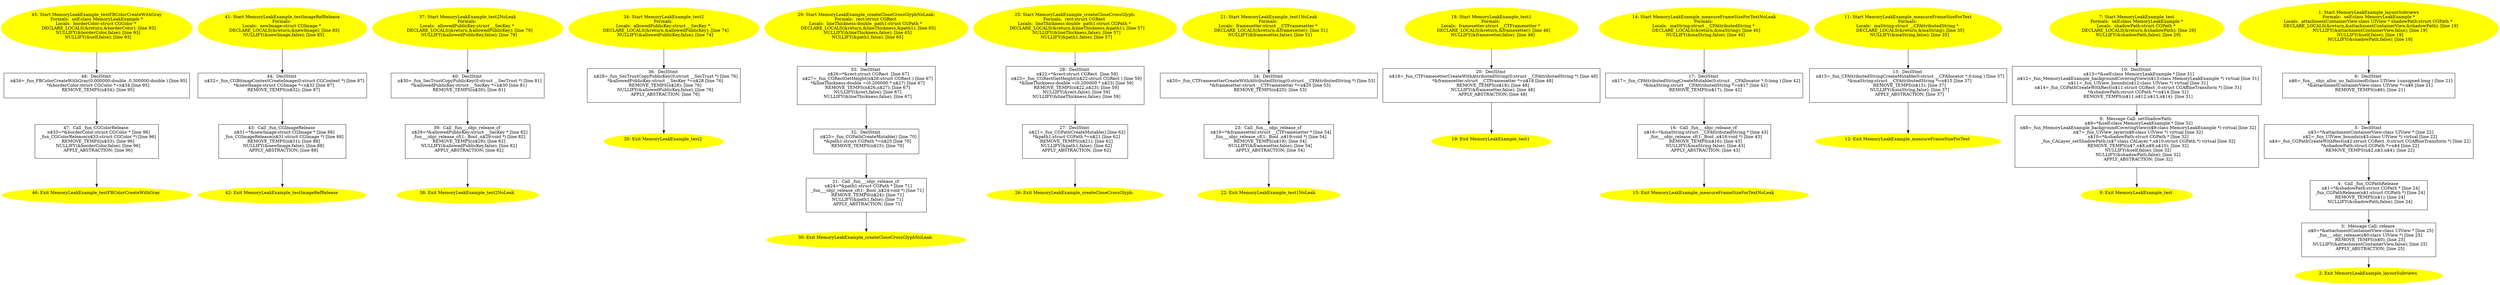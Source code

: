 digraph iCFG {
48 [label="48:  DeclStmt \n   n$34=_fun_FBColorCreateWithGray(0.000000:double ,0.300000:double ) [line 95]\n  *&borderColor:struct CGColor *=n$34 [line 95]\n  REMOVE_TEMPS(n$34); [line 95]\n " shape="box"]
	

	 48 -> 47 ;
47 [label="47:  Call _fun_CGColorRelease \n   n$33=*&borderColor:struct CGColor * [line 96]\n  _fun_CGColorRelease(n$33:struct CGColor *) [line 96]\n  REMOVE_TEMPS(n$33); [line 96]\n  NULLIFY(&borderColor,false); [line 96]\n  APPLY_ABSTRACTION; [line 96]\n " shape="box"]
	

	 47 -> 46 ;
46 [label="46: Exit MemoryLeakExample_testFBColorCreateWithGray \n  " color=yellow style=filled]
	

45 [label="45: Start MemoryLeakExample_testFBColorCreateWithGray\nFormals:  self:class MemoryLeakExample *\nLocals:  borderColor:struct CGColor * \n   DECLARE_LOCALS(&return,&borderColor); [line 93]\n  NULLIFY(&borderColor,false); [line 93]\n  NULLIFY(&self,false); [line 93]\n " color=yellow style=filled]
	

	 45 -> 48 ;
44 [label="44:  DeclStmt \n   n$32=_fun_CGBitmapContextCreateImage(0:struct CGContext *) [line 87]\n  *&newImage:struct CGImage *=n$32 [line 87]\n  REMOVE_TEMPS(n$32); [line 87]\n " shape="box"]
	

	 44 -> 43 ;
43 [label="43:  Call _fun_CGImageRelease \n   n$31=*&newImage:struct CGImage * [line 88]\n  _fun_CGImageRelease(n$31:struct CGImage *) [line 88]\n  REMOVE_TEMPS(n$31); [line 88]\n  NULLIFY(&newImage,false); [line 88]\n  APPLY_ABSTRACTION; [line 88]\n " shape="box"]
	

	 43 -> 42 ;
42 [label="42: Exit MemoryLeakExample_testImageRefRelease \n  " color=yellow style=filled]
	

41 [label="41: Start MemoryLeakExample_testImageRefRelease\nFormals: \nLocals:  newImage:struct CGImage * \n   DECLARE_LOCALS(&return,&newImage); [line 85]\n  NULLIFY(&newImage,false); [line 85]\n " color=yellow style=filled]
	

	 41 -> 44 ;
40 [label="40:  DeclStmt \n   n$30=_fun_SecTrustCopyPublicKey(0:struct __SecTrust *) [line 81]\n  *&allowedPublicKey:struct __SecKey *=n$30 [line 81]\n  REMOVE_TEMPS(n$30); [line 81]\n " shape="box"]
	

	 40 -> 39 ;
39 [label="39:  Call _fun___objc_release_cf \n   n$29=*&allowedPublicKey:struct __SecKey * [line 82]\n  _fun___objc_release_cf(1:_Bool ,n$29:void *) [line 82]\n  REMOVE_TEMPS(n$29); [line 82]\n  NULLIFY(&allowedPublicKey,false); [line 82]\n  APPLY_ABSTRACTION; [line 82]\n " shape="box"]
	

	 39 -> 38 ;
38 [label="38: Exit MemoryLeakExample_test2NoLeak \n  " color=yellow style=filled]
	

37 [label="37: Start MemoryLeakExample_test2NoLeak\nFormals: \nLocals:  allowedPublicKey:struct __SecKey * \n   DECLARE_LOCALS(&return,&allowedPublicKey); [line 79]\n  NULLIFY(&allowedPublicKey,false); [line 79]\n " color=yellow style=filled]
	

	 37 -> 40 ;
36 [label="36:  DeclStmt \n   n$28=_fun_SecTrustCopyPublicKey(0:struct __SecTrust *) [line 76]\n  *&allowedPublicKey:struct __SecKey *=n$28 [line 76]\n  REMOVE_TEMPS(n$28); [line 76]\n  NULLIFY(&allowedPublicKey,false); [line 76]\n  APPLY_ABSTRACTION; [line 76]\n " shape="box"]
	

	 36 -> 35 ;
35 [label="35: Exit MemoryLeakExample_test2 \n  " color=yellow style=filled]
	

34 [label="34: Start MemoryLeakExample_test2\nFormals: \nLocals:  allowedPublicKey:struct __SecKey * \n   DECLARE_LOCALS(&return,&allowedPublicKey); [line 74]\n  NULLIFY(&allowedPublicKey,false); [line 74]\n " color=yellow style=filled]
	

	 34 -> 36 ;
33 [label="33:  DeclStmt \n   n$26=*&rect:struct CGRect  [line 67]\n  n$27=_fun_CGRectGetHeight(n$26:struct CGRect ) [line 67]\n  *&lineThickness:double =(0.200000 * n$27) [line 67]\n  REMOVE_TEMPS(n$26,n$27); [line 67]\n  NULLIFY(&rect,false); [line 67]\n  NULLIFY(&lineThickness,false); [line 67]\n " shape="box"]
	

	 33 -> 32 ;
32 [label="32:  DeclStmt \n   n$25=_fun_CGPathCreateMutable() [line 70]\n  *&path1:struct CGPath *=n$25 [line 70]\n  REMOVE_TEMPS(n$25); [line 70]\n " shape="box"]
	

	 32 -> 31 ;
31 [label="31:  Call _fun___objc_release_cf \n   n$24=*&path1:struct CGPath * [line 71]\n  _fun___objc_release_cf(1:_Bool ,n$24:void *) [line 71]\n  REMOVE_TEMPS(n$24); [line 71]\n  NULLIFY(&path1,false); [line 71]\n  APPLY_ABSTRACTION; [line 71]\n " shape="box"]
	

	 31 -> 30 ;
30 [label="30: Exit MemoryLeakExample_createCloseCrossGlyphNoLeak: \n  " color=yellow style=filled]
	

29 [label="29: Start MemoryLeakExample_createCloseCrossGlyphNoLeak:\nFormals:  rect:struct CGRect \nLocals:  lineThickness:double  path1:struct CGPath * \n   DECLARE_LOCALS(&return,&lineThickness,&path1); [line 65]\n  NULLIFY(&lineThickness,false); [line 65]\n  NULLIFY(&path1,false); [line 65]\n " color=yellow style=filled]
	

	 29 -> 33 ;
28 [label="28:  DeclStmt \n   n$22=*&rect:struct CGRect  [line 59]\n  n$23=_fun_CGRectGetHeight(n$22:struct CGRect ) [line 59]\n  *&lineThickness:double =(0.200000 * n$23) [line 59]\n  REMOVE_TEMPS(n$22,n$23); [line 59]\n  NULLIFY(&rect,false); [line 59]\n  NULLIFY(&lineThickness,false); [line 59]\n " shape="box"]
	

	 28 -> 27 ;
27 [label="27:  DeclStmt \n   n$21=_fun_CGPathCreateMutable() [line 62]\n  *&path1:struct CGPath *=n$21 [line 62]\n  REMOVE_TEMPS(n$21); [line 62]\n  NULLIFY(&path1,false); [line 62]\n  APPLY_ABSTRACTION; [line 62]\n " shape="box"]
	

	 27 -> 26 ;
26 [label="26: Exit MemoryLeakExample_createCloseCrossGlyph: \n  " color=yellow style=filled]
	

25 [label="25: Start MemoryLeakExample_createCloseCrossGlyph:\nFormals:  rect:struct CGRect \nLocals:  lineThickness:double  path1:struct CGPath * \n   DECLARE_LOCALS(&return,&lineThickness,&path1); [line 57]\n  NULLIFY(&lineThickness,false); [line 57]\n  NULLIFY(&path1,false); [line 57]\n " color=yellow style=filled]
	

	 25 -> 28 ;
24 [label="24:  DeclStmt \n   n$20=_fun_CTFramesetterCreateWithAttributedString(0:struct __CFAttributedString *) [line 53]\n  *&framesetter:struct __CTFramesetter *=n$20 [line 53]\n  REMOVE_TEMPS(n$20); [line 53]\n " shape="box"]
	

	 24 -> 23 ;
23 [label="23:  Call _fun___objc_release_cf \n   n$19=*&framesetter:struct __CTFramesetter * [line 54]\n  _fun___objc_release_cf(1:_Bool ,n$19:void *) [line 54]\n  REMOVE_TEMPS(n$19); [line 54]\n  NULLIFY(&framesetter,false); [line 54]\n  APPLY_ABSTRACTION; [line 54]\n " shape="box"]
	

	 23 -> 22 ;
22 [label="22: Exit MemoryLeakExample_test1NoLeak \n  " color=yellow style=filled]
	

21 [label="21: Start MemoryLeakExample_test1NoLeak\nFormals: \nLocals:  framesetter:struct __CTFramesetter * \n   DECLARE_LOCALS(&return,&framesetter); [line 51]\n  NULLIFY(&framesetter,false); [line 51]\n " color=yellow style=filled]
	

	 21 -> 24 ;
20 [label="20:  DeclStmt \n   n$18=_fun_CTFramesetterCreateWithAttributedString(0:struct __CFAttributedString *) [line 48]\n  *&framesetter:struct __CTFramesetter *=n$18 [line 48]\n  REMOVE_TEMPS(n$18); [line 48]\n  NULLIFY(&framesetter,false); [line 48]\n  APPLY_ABSTRACTION; [line 48]\n " shape="box"]
	

	 20 -> 19 ;
19 [label="19: Exit MemoryLeakExample_test1 \n  " color=yellow style=filled]
	

18 [label="18: Start MemoryLeakExample_test1\nFormals: \nLocals:  framesetter:struct __CTFramesetter * \n   DECLARE_LOCALS(&return,&framesetter); [line 46]\n  NULLIFY(&framesetter,false); [line 46]\n " color=yellow style=filled]
	

	 18 -> 20 ;
17 [label="17:  DeclStmt \n   n$17=_fun_CFAttributedStringCreateMutable(0:struct __CFAllocator *,0:long ) [line 42]\n  *&maString:struct __CFAttributedString *=n$17 [line 42]\n  REMOVE_TEMPS(n$17); [line 42]\n " shape="box"]
	

	 17 -> 16 ;
16 [label="16:  Call _fun___objc_release_cf \n   n$16=*&maString:struct __CFAttributedString * [line 43]\n  _fun___objc_release_cf(1:_Bool ,n$16:void *) [line 43]\n  REMOVE_TEMPS(n$16); [line 43]\n  NULLIFY(&maString,false); [line 43]\n  APPLY_ABSTRACTION; [line 43]\n " shape="box"]
	

	 16 -> 15 ;
15 [label="15: Exit MemoryLeakExample_measureFrameSizeForTextNoLeak \n  " color=yellow style=filled]
	

14 [label="14: Start MemoryLeakExample_measureFrameSizeForTextNoLeak\nFormals: \nLocals:  maString:struct __CFAttributedString * \n   DECLARE_LOCALS(&return,&maString); [line 40]\n  NULLIFY(&maString,false); [line 40]\n " color=yellow style=filled]
	

	 14 -> 17 ;
13 [label="13:  DeclStmt \n   n$15=_fun_CFAttributedStringCreateMutable(0:struct __CFAllocator *,0:long ) [line 37]\n  *&maString:struct __CFAttributedString *=n$15 [line 37]\n  REMOVE_TEMPS(n$15); [line 37]\n  NULLIFY(&maString,false); [line 37]\n  APPLY_ABSTRACTION; [line 37]\n " shape="box"]
	

	 13 -> 12 ;
12 [label="12: Exit MemoryLeakExample_measureFrameSizeForText \n  " color=yellow style=filled]
	

11 [label="11: Start MemoryLeakExample_measureFrameSizeForText\nFormals: \nLocals:  maString:struct __CFAttributedString * \n   DECLARE_LOCALS(&return,&maString); [line 35]\n  NULLIFY(&maString,false); [line 35]\n " color=yellow style=filled]
	

	 11 -> 13 ;
10 [label="10:  DeclStmt \n   n$13=*&self:class MemoryLeakExample * [line 31]\n  n$12=_fun_MemoryLeakExample_backgroundCoveringView(n$13:class MemoryLeakExample *) virtual [line 31]\n  n$11=_fun_UIView_bounds(n$12:class UIView *) virtual [line 31]\n  n$14=_fun_CGPathCreateWithRect(n$11:struct CGRect ,0:struct CGAffineTransform *) [line 31]\n  *&shadowPath:struct CGPath *=n$14 [line 31]\n  REMOVE_TEMPS(n$11,n$12,n$13,n$14); [line 31]\n " shape="box"]
	

	 10 -> 9 ;
9 [label="9:  Message Call: setShadowPath: \n   n$9=*&self:class MemoryLeakExample * [line 32]\n  n$8=_fun_MemoryLeakExample_backgroundCoveringView(n$9:class MemoryLeakExample *) virtual [line 32]\n  n$7=_fun_UIView_layer(n$8:class UIView *) virtual [line 32]\n  n$10=*&shadowPath:struct CGPath * [line 32]\n  _fun_CALayer_setShadowPath:(n$7:class CALayer *,n$10:struct CGPath *) virtual [line 32]\n  REMOVE_TEMPS(n$7,n$8,n$9,n$10); [line 32]\n  NULLIFY(&self,false); [line 32]\n  NULLIFY(&shadowPath,false); [line 32]\n  APPLY_ABSTRACTION; [line 32]\n " shape="box"]
	

	 9 -> 8 ;
8 [label="8: Exit MemoryLeakExample_test \n  " color=yellow style=filled]
	

7 [label="7: Start MemoryLeakExample_test\nFormals:  self:class MemoryLeakExample *\nLocals:  shadowPath:struct CGPath * \n   DECLARE_LOCALS(&return,&shadowPath); [line 29]\n  NULLIFY(&shadowPath,false); [line 29]\n " color=yellow style=filled]
	

	 7 -> 10 ;
6 [label="6:  DeclStmt \n   n$6=_fun___objc_alloc_no_fail(sizeof(class UIView ):unsigned long ) [line 21]\n  *&attachmentContainerView:class UIView *=n$6 [line 21]\n  REMOVE_TEMPS(n$6); [line 21]\n " shape="box"]
	

	 6 -> 5 ;
5 [label="5:  DeclStmt \n   n$3=*&attachmentContainerView:class UIView * [line 22]\n  n$2=_fun_UIView_bounds(n$3:class UIView *) virtual [line 22]\n  n$4=_fun_CGPathCreateWithRect(n$2:struct CGRect ,0:struct CGAffineTransform *) [line 22]\n  *&shadowPath:struct CGPath *=n$4 [line 22]\n  REMOVE_TEMPS(n$2,n$3,n$4); [line 22]\n " shape="box"]
	

	 5 -> 4 ;
4 [label="4:  Call _fun_CGPathRelease \n   n$1=*&shadowPath:struct CGPath * [line 24]\n  _fun_CGPathRelease(n$1:struct CGPath *) [line 24]\n  REMOVE_TEMPS(n$1); [line 24]\n  NULLIFY(&shadowPath,false); [line 24]\n " shape="box"]
	

	 4 -> 3 ;
3 [label="3:  Message Call: release \n   n$0=*&attachmentContainerView:class UIView * [line 25]\n  _fun___objc_release(n$0:class UIView *) [line 25]\n  REMOVE_TEMPS(n$0); [line 25]\n  NULLIFY(&attachmentContainerView,false); [line 25]\n  APPLY_ABSTRACTION; [line 25]\n " shape="box"]
	

	 3 -> 2 ;
2 [label="2: Exit MemoryLeakExample_layoutSubviews \n  " color=yellow style=filled]
	

1 [label="1: Start MemoryLeakExample_layoutSubviews\nFormals:  self:class MemoryLeakExample *\nLocals:  attachmentContainerView:class UIView * shadowPath:struct CGPath * \n   DECLARE_LOCALS(&return,&attachmentContainerView,&shadowPath); [line 19]\n  NULLIFY(&attachmentContainerView,false); [line 19]\n  NULLIFY(&self,false); [line 19]\n  NULLIFY(&shadowPath,false); [line 19]\n " color=yellow style=filled]
	

	 1 -> 6 ;
}
